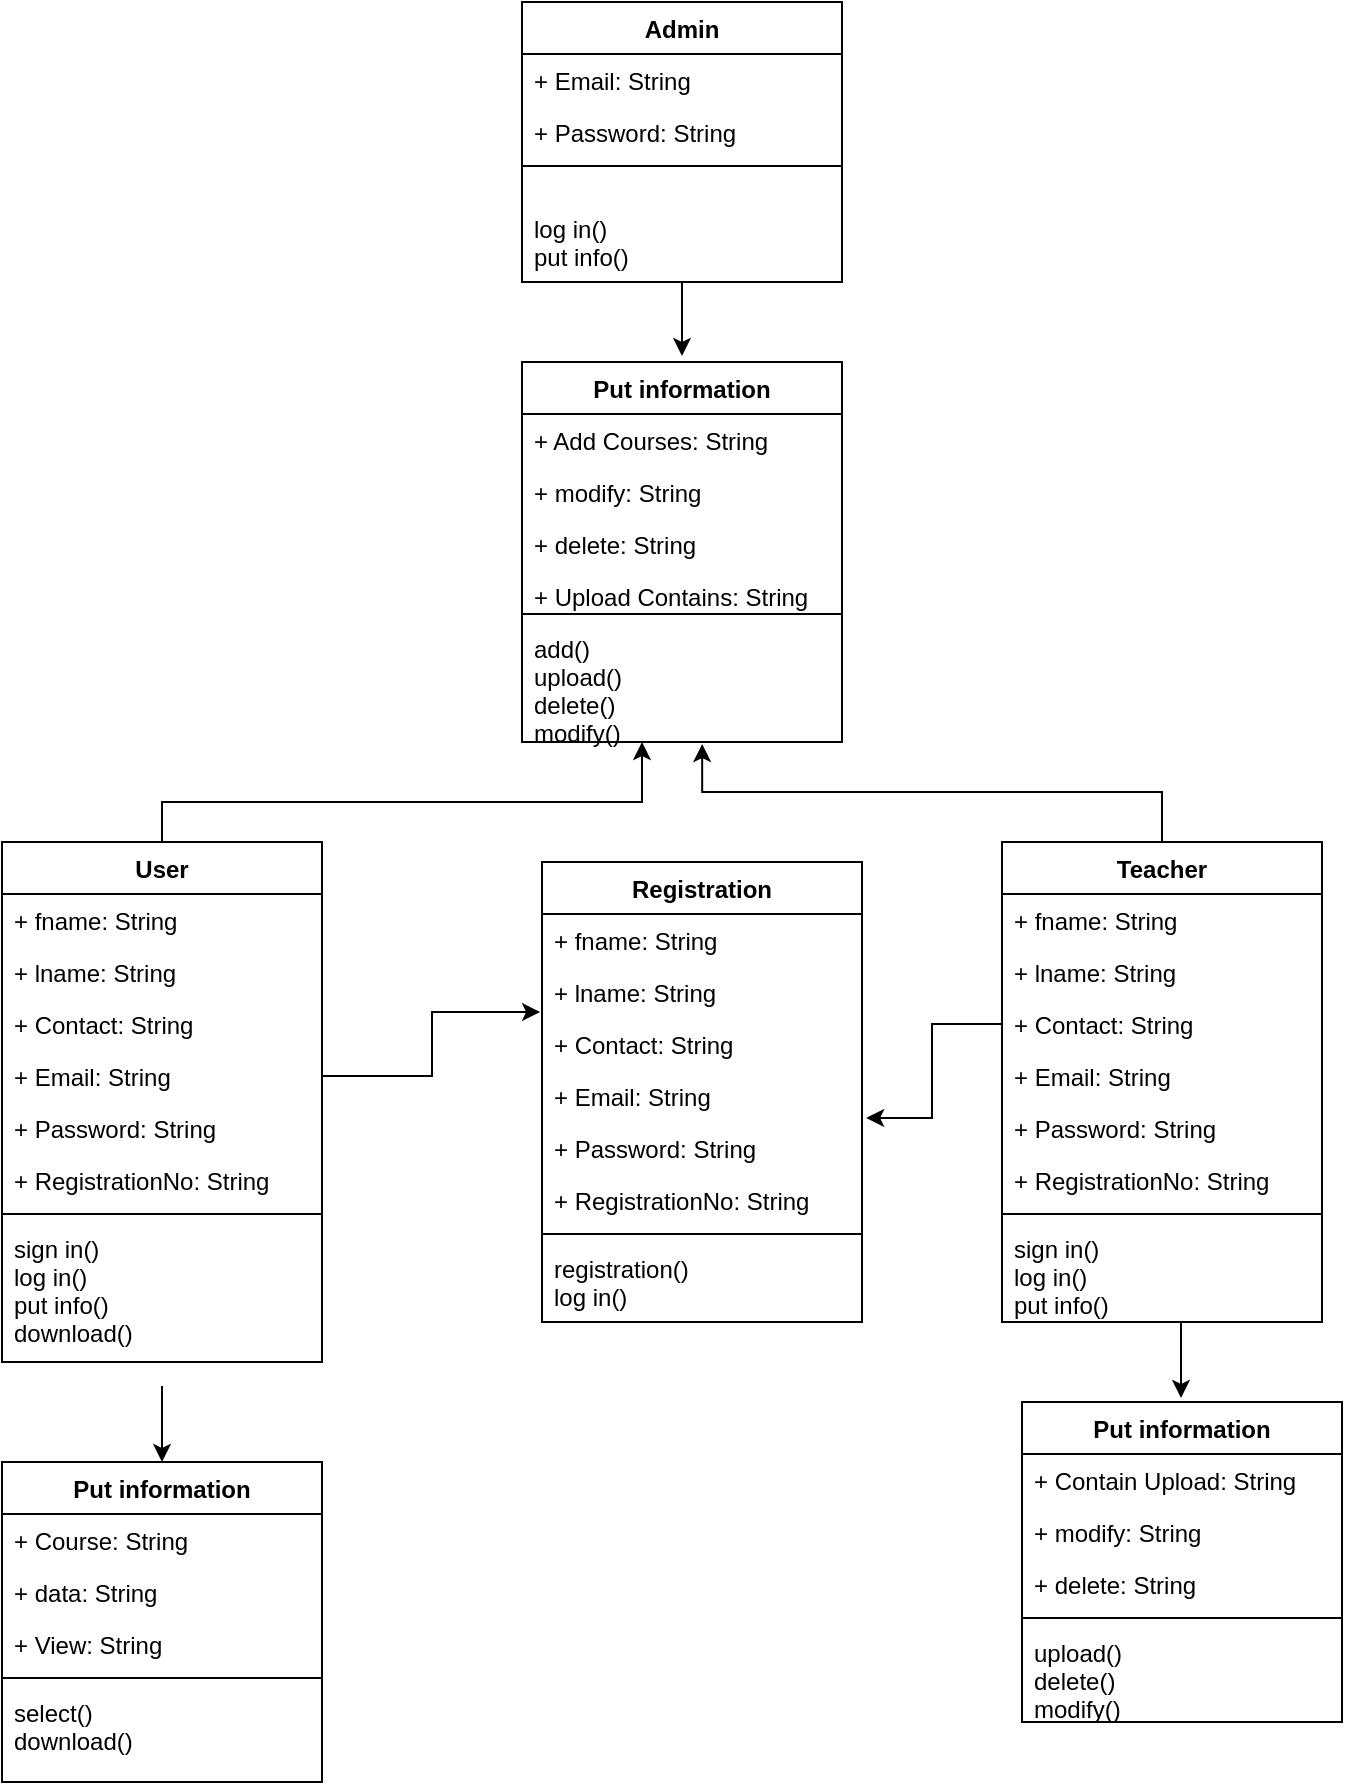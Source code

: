 <mxfile version="12.6.6" type="device"><diagram id="ZXqD-75zUEgKd67cfkR6" name="Page-1"><mxGraphModel dx="854" dy="1519" grid="1" gridSize="10" guides="1" tooltips="1" connect="1" arrows="1" fold="1" page="1" pageScale="1" pageWidth="850" pageHeight="1100" math="0" shadow="0"><root><mxCell id="0"/><mxCell id="1" parent="0"/><mxCell id="S4hytynirBr9s-NFqJaL-73" style="edgeStyle=orthogonalEdgeStyle;rounded=0;orthogonalLoop=1;jettySize=auto;html=1;exitX=0.5;exitY=0;exitDx=0;exitDy=0;entryX=0.375;entryY=1;entryDx=0;entryDy=0;entryPerimeter=0;" edge="1" parent="1" source="S4hytynirBr9s-NFqJaL-1" target="S4hytynirBr9s-NFqJaL-67"><mxGeometry relative="1" as="geometry"><mxPoint x="440" y="-580" as="targetPoint"/><Array as="points"><mxPoint x="200" y="-560"/><mxPoint x="440" y="-560"/></Array></mxGeometry></mxCell><mxCell id="S4hytynirBr9s-NFqJaL-1" value="User" style="swimlane;fontStyle=1;align=center;verticalAlign=top;childLayout=stackLayout;horizontal=1;startSize=26;horizontalStack=0;resizeParent=1;resizeParentMax=0;resizeLast=0;collapsible=1;marginBottom=0;" vertex="1" parent="1"><mxGeometry x="120" y="-540" width="160" height="260" as="geometry"/></mxCell><mxCell id="S4hytynirBr9s-NFqJaL-2" value="+ fname: String" style="text;strokeColor=none;fillColor=none;align=left;verticalAlign=top;spacingLeft=4;spacingRight=4;overflow=hidden;rotatable=0;points=[[0,0.5],[1,0.5]];portConstraint=eastwest;" vertex="1" parent="S4hytynirBr9s-NFqJaL-1"><mxGeometry y="26" width="160" height="26" as="geometry"/></mxCell><mxCell id="S4hytynirBr9s-NFqJaL-5" value="+ lname: String" style="text;strokeColor=none;fillColor=none;align=left;verticalAlign=top;spacingLeft=4;spacingRight=4;overflow=hidden;rotatable=0;points=[[0,0.5],[1,0.5]];portConstraint=eastwest;" vertex="1" parent="S4hytynirBr9s-NFqJaL-1"><mxGeometry y="52" width="160" height="26" as="geometry"/></mxCell><mxCell id="S4hytynirBr9s-NFqJaL-6" value="+ Contact: String" style="text;strokeColor=none;fillColor=none;align=left;verticalAlign=top;spacingLeft=4;spacingRight=4;overflow=hidden;rotatable=0;points=[[0,0.5],[1,0.5]];portConstraint=eastwest;" vertex="1" parent="S4hytynirBr9s-NFqJaL-1"><mxGeometry y="78" width="160" height="26" as="geometry"/></mxCell><mxCell id="S4hytynirBr9s-NFqJaL-7" value="+ Email: String" style="text;strokeColor=none;fillColor=none;align=left;verticalAlign=top;spacingLeft=4;spacingRight=4;overflow=hidden;rotatable=0;points=[[0,0.5],[1,0.5]];portConstraint=eastwest;" vertex="1" parent="S4hytynirBr9s-NFqJaL-1"><mxGeometry y="104" width="160" height="26" as="geometry"/></mxCell><mxCell id="S4hytynirBr9s-NFqJaL-8" value="+ Password: String" style="text;strokeColor=none;fillColor=none;align=left;verticalAlign=top;spacingLeft=4;spacingRight=4;overflow=hidden;rotatable=0;points=[[0,0.5],[1,0.5]];portConstraint=eastwest;" vertex="1" parent="S4hytynirBr9s-NFqJaL-1"><mxGeometry y="130" width="160" height="26" as="geometry"/></mxCell><mxCell id="S4hytynirBr9s-NFqJaL-9" value="+ RegistrationNo: String" style="text;strokeColor=none;fillColor=none;align=left;verticalAlign=top;spacingLeft=4;spacingRight=4;overflow=hidden;rotatable=0;points=[[0,0.5],[1,0.5]];portConstraint=eastwest;" vertex="1" parent="S4hytynirBr9s-NFqJaL-1"><mxGeometry y="156" width="160" height="26" as="geometry"/></mxCell><mxCell id="S4hytynirBr9s-NFqJaL-3" value="" style="line;strokeWidth=1;fillColor=none;align=left;verticalAlign=middle;spacingTop=-1;spacingLeft=3;spacingRight=3;rotatable=0;labelPosition=right;points=[];portConstraint=eastwest;" vertex="1" parent="S4hytynirBr9s-NFqJaL-1"><mxGeometry y="182" width="160" height="8" as="geometry"/></mxCell><mxCell id="S4hytynirBr9s-NFqJaL-4" value="sign in()&#10;log in()&#10;put info()&#10;download()" style="text;strokeColor=none;fillColor=none;align=left;verticalAlign=top;spacingLeft=4;spacingRight=4;overflow=hidden;rotatable=0;points=[[0,0.5],[1,0.5]];portConstraint=eastwest;" vertex="1" parent="S4hytynirBr9s-NFqJaL-1"><mxGeometry y="190" width="160" height="70" as="geometry"/></mxCell><mxCell id="S4hytynirBr9s-NFqJaL-12" value="Put information" style="swimlane;fontStyle=1;align=center;verticalAlign=top;childLayout=stackLayout;horizontal=1;startSize=26;horizontalStack=0;resizeParent=1;resizeParentMax=0;resizeLast=0;collapsible=1;marginBottom=0;" vertex="1" parent="1"><mxGeometry x="120" y="-230" width="160" height="160" as="geometry"/></mxCell><mxCell id="S4hytynirBr9s-NFqJaL-13" value="+ Course: String" style="text;strokeColor=none;fillColor=none;align=left;verticalAlign=top;spacingLeft=4;spacingRight=4;overflow=hidden;rotatable=0;points=[[0,0.5],[1,0.5]];portConstraint=eastwest;" vertex="1" parent="S4hytynirBr9s-NFqJaL-12"><mxGeometry y="26" width="160" height="26" as="geometry"/></mxCell><mxCell id="S4hytynirBr9s-NFqJaL-14" value="+ data: String" style="text;strokeColor=none;fillColor=none;align=left;verticalAlign=top;spacingLeft=4;spacingRight=4;overflow=hidden;rotatable=0;points=[[0,0.5],[1,0.5]];portConstraint=eastwest;" vertex="1" parent="S4hytynirBr9s-NFqJaL-12"><mxGeometry y="52" width="160" height="26" as="geometry"/></mxCell><mxCell id="S4hytynirBr9s-NFqJaL-15" value="+ View: String" style="text;strokeColor=none;fillColor=none;align=left;verticalAlign=top;spacingLeft=4;spacingRight=4;overflow=hidden;rotatable=0;points=[[0,0.5],[1,0.5]];portConstraint=eastwest;" vertex="1" parent="S4hytynirBr9s-NFqJaL-12"><mxGeometry y="78" width="160" height="26" as="geometry"/></mxCell><mxCell id="S4hytynirBr9s-NFqJaL-19" value="" style="line;strokeWidth=1;fillColor=none;align=left;verticalAlign=middle;spacingTop=-1;spacingLeft=3;spacingRight=3;rotatable=0;labelPosition=right;points=[];portConstraint=eastwest;" vertex="1" parent="S4hytynirBr9s-NFqJaL-12"><mxGeometry y="104" width="160" height="8" as="geometry"/></mxCell><mxCell id="S4hytynirBr9s-NFqJaL-20" value="select()&#10;download()" style="text;strokeColor=none;fillColor=none;align=left;verticalAlign=top;spacingLeft=4;spacingRight=4;overflow=hidden;rotatable=0;points=[[0,0.5],[1,0.5]];portConstraint=eastwest;" vertex="1" parent="S4hytynirBr9s-NFqJaL-12"><mxGeometry y="112" width="160" height="48" as="geometry"/></mxCell><mxCell id="S4hytynirBr9s-NFqJaL-21" value="" style="endArrow=classic;html=1;" edge="1" parent="1"><mxGeometry width="50" height="50" relative="1" as="geometry"><mxPoint x="200" y="-268" as="sourcePoint"/><mxPoint x="200" y="-230" as="targetPoint"/></mxGeometry></mxCell><mxCell id="S4hytynirBr9s-NFqJaL-25" value="Registration" style="swimlane;fontStyle=1;align=center;verticalAlign=top;childLayout=stackLayout;horizontal=1;startSize=26;horizontalStack=0;resizeParent=1;resizeParentMax=0;resizeLast=0;collapsible=1;marginBottom=0;" vertex="1" parent="1"><mxGeometry x="390" y="-530" width="160" height="230" as="geometry"/></mxCell><mxCell id="S4hytynirBr9s-NFqJaL-26" value="+ fname: String" style="text;strokeColor=none;fillColor=none;align=left;verticalAlign=top;spacingLeft=4;spacingRight=4;overflow=hidden;rotatable=0;points=[[0,0.5],[1,0.5]];portConstraint=eastwest;" vertex="1" parent="S4hytynirBr9s-NFqJaL-25"><mxGeometry y="26" width="160" height="26" as="geometry"/></mxCell><mxCell id="S4hytynirBr9s-NFqJaL-27" value="+ lname: String" style="text;strokeColor=none;fillColor=none;align=left;verticalAlign=top;spacingLeft=4;spacingRight=4;overflow=hidden;rotatable=0;points=[[0,0.5],[1,0.5]];portConstraint=eastwest;" vertex="1" parent="S4hytynirBr9s-NFqJaL-25"><mxGeometry y="52" width="160" height="26" as="geometry"/></mxCell><mxCell id="S4hytynirBr9s-NFqJaL-28" value="+ Contact: String" style="text;strokeColor=none;fillColor=none;align=left;verticalAlign=top;spacingLeft=4;spacingRight=4;overflow=hidden;rotatable=0;points=[[0,0.5],[1,0.5]];portConstraint=eastwest;" vertex="1" parent="S4hytynirBr9s-NFqJaL-25"><mxGeometry y="78" width="160" height="26" as="geometry"/></mxCell><mxCell id="S4hytynirBr9s-NFqJaL-29" value="+ Email: String" style="text;strokeColor=none;fillColor=none;align=left;verticalAlign=top;spacingLeft=4;spacingRight=4;overflow=hidden;rotatable=0;points=[[0,0.5],[1,0.5]];portConstraint=eastwest;" vertex="1" parent="S4hytynirBr9s-NFqJaL-25"><mxGeometry y="104" width="160" height="26" as="geometry"/></mxCell><mxCell id="S4hytynirBr9s-NFqJaL-30" value="+ Password: String" style="text;strokeColor=none;fillColor=none;align=left;verticalAlign=top;spacingLeft=4;spacingRight=4;overflow=hidden;rotatable=0;points=[[0,0.5],[1,0.5]];portConstraint=eastwest;" vertex="1" parent="S4hytynirBr9s-NFqJaL-25"><mxGeometry y="130" width="160" height="26" as="geometry"/></mxCell><mxCell id="S4hytynirBr9s-NFqJaL-31" value="+ RegistrationNo: String" style="text;strokeColor=none;fillColor=none;align=left;verticalAlign=top;spacingLeft=4;spacingRight=4;overflow=hidden;rotatable=0;points=[[0,0.5],[1,0.5]];portConstraint=eastwest;" vertex="1" parent="S4hytynirBr9s-NFqJaL-25"><mxGeometry y="156" width="160" height="26" as="geometry"/></mxCell><mxCell id="S4hytynirBr9s-NFqJaL-32" value="" style="line;strokeWidth=1;fillColor=none;align=left;verticalAlign=middle;spacingTop=-1;spacingLeft=3;spacingRight=3;rotatable=0;labelPosition=right;points=[];portConstraint=eastwest;" vertex="1" parent="S4hytynirBr9s-NFqJaL-25"><mxGeometry y="182" width="160" height="8" as="geometry"/></mxCell><mxCell id="S4hytynirBr9s-NFqJaL-33" value="registration()&#10;log in()" style="text;strokeColor=none;fillColor=none;align=left;verticalAlign=top;spacingLeft=4;spacingRight=4;overflow=hidden;rotatable=0;points=[[0,0.5],[1,0.5]];portConstraint=eastwest;" vertex="1" parent="S4hytynirBr9s-NFqJaL-25"><mxGeometry y="190" width="160" height="40" as="geometry"/></mxCell><mxCell id="S4hytynirBr9s-NFqJaL-35" style="edgeStyle=orthogonalEdgeStyle;rounded=0;orthogonalLoop=1;jettySize=auto;html=1;exitX=1;exitY=0.5;exitDx=0;exitDy=0;entryX=-0.006;entryY=-0.115;entryDx=0;entryDy=0;entryPerimeter=0;" edge="1" parent="1" source="S4hytynirBr9s-NFqJaL-7" target="S4hytynirBr9s-NFqJaL-28"><mxGeometry relative="1" as="geometry"/></mxCell><mxCell id="S4hytynirBr9s-NFqJaL-72" style="edgeStyle=orthogonalEdgeStyle;rounded=0;orthogonalLoop=1;jettySize=auto;html=1;exitX=0.5;exitY=0;exitDx=0;exitDy=0;entryX=0.563;entryY=1.017;entryDx=0;entryDy=0;entryPerimeter=0;" edge="1" parent="1" source="S4hytynirBr9s-NFqJaL-36" target="S4hytynirBr9s-NFqJaL-67"><mxGeometry relative="1" as="geometry"><mxPoint x="470" y="-580" as="targetPoint"/></mxGeometry></mxCell><mxCell id="S4hytynirBr9s-NFqJaL-36" value="Teacher" style="swimlane;fontStyle=1;align=center;verticalAlign=top;childLayout=stackLayout;horizontal=1;startSize=26;horizontalStack=0;resizeParent=1;resizeParentMax=0;resizeLast=0;collapsible=1;marginBottom=0;" vertex="1" parent="1"><mxGeometry x="620" y="-540" width="160" height="240" as="geometry"/></mxCell><mxCell id="S4hytynirBr9s-NFqJaL-37" value="+ fname: String" style="text;strokeColor=none;fillColor=none;align=left;verticalAlign=top;spacingLeft=4;spacingRight=4;overflow=hidden;rotatable=0;points=[[0,0.5],[1,0.5]];portConstraint=eastwest;" vertex="1" parent="S4hytynirBr9s-NFqJaL-36"><mxGeometry y="26" width="160" height="26" as="geometry"/></mxCell><mxCell id="S4hytynirBr9s-NFqJaL-38" value="+ lname: String" style="text;strokeColor=none;fillColor=none;align=left;verticalAlign=top;spacingLeft=4;spacingRight=4;overflow=hidden;rotatable=0;points=[[0,0.5],[1,0.5]];portConstraint=eastwest;" vertex="1" parent="S4hytynirBr9s-NFqJaL-36"><mxGeometry y="52" width="160" height="26" as="geometry"/></mxCell><mxCell id="S4hytynirBr9s-NFqJaL-39" value="+ Contact: String" style="text;strokeColor=none;fillColor=none;align=left;verticalAlign=top;spacingLeft=4;spacingRight=4;overflow=hidden;rotatable=0;points=[[0,0.5],[1,0.5]];portConstraint=eastwest;" vertex="1" parent="S4hytynirBr9s-NFqJaL-36"><mxGeometry y="78" width="160" height="26" as="geometry"/></mxCell><mxCell id="S4hytynirBr9s-NFqJaL-40" value="+ Email: String" style="text;strokeColor=none;fillColor=none;align=left;verticalAlign=top;spacingLeft=4;spacingRight=4;overflow=hidden;rotatable=0;points=[[0,0.5],[1,0.5]];portConstraint=eastwest;" vertex="1" parent="S4hytynirBr9s-NFqJaL-36"><mxGeometry y="104" width="160" height="26" as="geometry"/></mxCell><mxCell id="S4hytynirBr9s-NFqJaL-41" value="+ Password: String" style="text;strokeColor=none;fillColor=none;align=left;verticalAlign=top;spacingLeft=4;spacingRight=4;overflow=hidden;rotatable=0;points=[[0,0.5],[1,0.5]];portConstraint=eastwest;" vertex="1" parent="S4hytynirBr9s-NFqJaL-36"><mxGeometry y="130" width="160" height="26" as="geometry"/></mxCell><mxCell id="S4hytynirBr9s-NFqJaL-42" value="+ RegistrationNo: String" style="text;strokeColor=none;fillColor=none;align=left;verticalAlign=top;spacingLeft=4;spacingRight=4;overflow=hidden;rotatable=0;points=[[0,0.5],[1,0.5]];portConstraint=eastwest;" vertex="1" parent="S4hytynirBr9s-NFqJaL-36"><mxGeometry y="156" width="160" height="26" as="geometry"/></mxCell><mxCell id="S4hytynirBr9s-NFqJaL-43" value="" style="line;strokeWidth=1;fillColor=none;align=left;verticalAlign=middle;spacingTop=-1;spacingLeft=3;spacingRight=3;rotatable=0;labelPosition=right;points=[];portConstraint=eastwest;" vertex="1" parent="S4hytynirBr9s-NFqJaL-36"><mxGeometry y="182" width="160" height="8" as="geometry"/></mxCell><mxCell id="S4hytynirBr9s-NFqJaL-44" value="sign in()&#10;log in()&#10;put info()&#10;" style="text;strokeColor=none;fillColor=none;align=left;verticalAlign=top;spacingLeft=4;spacingRight=4;overflow=hidden;rotatable=0;points=[[0,0.5],[1,0.5]];portConstraint=eastwest;" vertex="1" parent="S4hytynirBr9s-NFqJaL-36"><mxGeometry y="190" width="160" height="50" as="geometry"/></mxCell><mxCell id="S4hytynirBr9s-NFqJaL-45" value="Put information" style="swimlane;fontStyle=1;align=center;verticalAlign=top;childLayout=stackLayout;horizontal=1;startSize=26;horizontalStack=0;resizeParent=1;resizeParentMax=0;resizeLast=0;collapsible=1;marginBottom=0;" vertex="1" parent="1"><mxGeometry x="630" y="-260" width="160" height="160" as="geometry"/></mxCell><mxCell id="S4hytynirBr9s-NFqJaL-46" value="+ Contain Upload: String" style="text;strokeColor=none;fillColor=none;align=left;verticalAlign=top;spacingLeft=4;spacingRight=4;overflow=hidden;rotatable=0;points=[[0,0.5],[1,0.5]];portConstraint=eastwest;" vertex="1" parent="S4hytynirBr9s-NFqJaL-45"><mxGeometry y="26" width="160" height="26" as="geometry"/></mxCell><mxCell id="S4hytynirBr9s-NFqJaL-47" value="+ modify: String" style="text;strokeColor=none;fillColor=none;align=left;verticalAlign=top;spacingLeft=4;spacingRight=4;overflow=hidden;rotatable=0;points=[[0,0.5],[1,0.5]];portConstraint=eastwest;" vertex="1" parent="S4hytynirBr9s-NFqJaL-45"><mxGeometry y="52" width="160" height="26" as="geometry"/></mxCell><mxCell id="S4hytynirBr9s-NFqJaL-48" value="+ delete: String" style="text;strokeColor=none;fillColor=none;align=left;verticalAlign=top;spacingLeft=4;spacingRight=4;overflow=hidden;rotatable=0;points=[[0,0.5],[1,0.5]];portConstraint=eastwest;" vertex="1" parent="S4hytynirBr9s-NFqJaL-45"><mxGeometry y="78" width="160" height="26" as="geometry"/></mxCell><mxCell id="S4hytynirBr9s-NFqJaL-49" value="" style="line;strokeWidth=1;fillColor=none;align=left;verticalAlign=middle;spacingTop=-1;spacingLeft=3;spacingRight=3;rotatable=0;labelPosition=right;points=[];portConstraint=eastwest;" vertex="1" parent="S4hytynirBr9s-NFqJaL-45"><mxGeometry y="104" width="160" height="8" as="geometry"/></mxCell><mxCell id="S4hytynirBr9s-NFqJaL-50" value="upload()&#10;delete()&#10;modify()" style="text;strokeColor=none;fillColor=none;align=left;verticalAlign=top;spacingLeft=4;spacingRight=4;overflow=hidden;rotatable=0;points=[[0,0.5],[1,0.5]];portConstraint=eastwest;" vertex="1" parent="S4hytynirBr9s-NFqJaL-45"><mxGeometry y="112" width="160" height="48" as="geometry"/></mxCell><mxCell id="S4hytynirBr9s-NFqJaL-51" value="" style="endArrow=classic;html=1;" edge="1" parent="1"><mxGeometry width="50" height="50" relative="1" as="geometry"><mxPoint x="709.5" y="-300" as="sourcePoint"/><mxPoint x="709.5" y="-262" as="targetPoint"/></mxGeometry></mxCell><mxCell id="S4hytynirBr9s-NFqJaL-52" style="edgeStyle=orthogonalEdgeStyle;rounded=0;orthogonalLoop=1;jettySize=auto;html=1;exitX=0;exitY=0.5;exitDx=0;exitDy=0;entryX=1.013;entryY=-0.077;entryDx=0;entryDy=0;entryPerimeter=0;" edge="1" parent="1" source="S4hytynirBr9s-NFqJaL-39" target="S4hytynirBr9s-NFqJaL-30"><mxGeometry relative="1" as="geometry"/></mxCell><mxCell id="S4hytynirBr9s-NFqJaL-53" value="Admin" style="swimlane;fontStyle=1;align=center;verticalAlign=top;childLayout=stackLayout;horizontal=1;startSize=26;horizontalStack=0;resizeParent=1;resizeParentMax=0;resizeLast=0;collapsible=1;marginBottom=0;" vertex="1" parent="1"><mxGeometry x="380" y="-960" width="160" height="140" as="geometry"/></mxCell><mxCell id="S4hytynirBr9s-NFqJaL-57" value="+ Email: String" style="text;strokeColor=none;fillColor=none;align=left;verticalAlign=top;spacingLeft=4;spacingRight=4;overflow=hidden;rotatable=0;points=[[0,0.5],[1,0.5]];portConstraint=eastwest;" vertex="1" parent="S4hytynirBr9s-NFqJaL-53"><mxGeometry y="26" width="160" height="26" as="geometry"/></mxCell><mxCell id="S4hytynirBr9s-NFqJaL-58" value="+ Password: String" style="text;strokeColor=none;fillColor=none;align=left;verticalAlign=top;spacingLeft=4;spacingRight=4;overflow=hidden;rotatable=0;points=[[0,0.5],[1,0.5]];portConstraint=eastwest;" vertex="1" parent="S4hytynirBr9s-NFqJaL-53"><mxGeometry y="52" width="160" height="26" as="geometry"/></mxCell><mxCell id="S4hytynirBr9s-NFqJaL-60" value="" style="line;strokeWidth=1;fillColor=none;align=left;verticalAlign=middle;spacingTop=-1;spacingLeft=3;spacingRight=3;rotatable=0;labelPosition=right;points=[];portConstraint=eastwest;" vertex="1" parent="S4hytynirBr9s-NFqJaL-53"><mxGeometry y="78" width="160" height="8" as="geometry"/></mxCell><mxCell id="S4hytynirBr9s-NFqJaL-61" value="&#10;log in()&#10;put info()" style="text;strokeColor=none;fillColor=none;align=left;verticalAlign=top;spacingLeft=4;spacingRight=4;overflow=hidden;rotatable=0;points=[[0,0.5],[1,0.5]];portConstraint=eastwest;" vertex="1" parent="S4hytynirBr9s-NFqJaL-53"><mxGeometry y="86" width="160" height="54" as="geometry"/></mxCell><mxCell id="S4hytynirBr9s-NFqJaL-62" value="Put information" style="swimlane;fontStyle=1;align=center;verticalAlign=top;childLayout=stackLayout;horizontal=1;startSize=26;horizontalStack=0;resizeParent=1;resizeParentMax=0;resizeLast=0;collapsible=1;marginBottom=0;" vertex="1" parent="1"><mxGeometry x="380" y="-780" width="160" height="190" as="geometry"/></mxCell><mxCell id="S4hytynirBr9s-NFqJaL-63" value="+ Add Courses: String" style="text;strokeColor=none;fillColor=none;align=left;verticalAlign=top;spacingLeft=4;spacingRight=4;overflow=hidden;rotatable=0;points=[[0,0.5],[1,0.5]];portConstraint=eastwest;" vertex="1" parent="S4hytynirBr9s-NFqJaL-62"><mxGeometry y="26" width="160" height="26" as="geometry"/></mxCell><mxCell id="S4hytynirBr9s-NFqJaL-64" value="+ modify: String" style="text;strokeColor=none;fillColor=none;align=left;verticalAlign=top;spacingLeft=4;spacingRight=4;overflow=hidden;rotatable=0;points=[[0,0.5],[1,0.5]];portConstraint=eastwest;" vertex="1" parent="S4hytynirBr9s-NFqJaL-62"><mxGeometry y="52" width="160" height="26" as="geometry"/></mxCell><mxCell id="S4hytynirBr9s-NFqJaL-65" value="+ delete: String" style="text;strokeColor=none;fillColor=none;align=left;verticalAlign=top;spacingLeft=4;spacingRight=4;overflow=hidden;rotatable=0;points=[[0,0.5],[1,0.5]];portConstraint=eastwest;" vertex="1" parent="S4hytynirBr9s-NFqJaL-62"><mxGeometry y="78" width="160" height="26" as="geometry"/></mxCell><mxCell id="S4hytynirBr9s-NFqJaL-69" value="+ Upload Contains: String" style="text;strokeColor=none;fillColor=none;align=left;verticalAlign=top;spacingLeft=4;spacingRight=4;overflow=hidden;rotatable=0;points=[[0,0.5],[1,0.5]];portConstraint=eastwest;" vertex="1" parent="S4hytynirBr9s-NFqJaL-62"><mxGeometry y="104" width="160" height="18" as="geometry"/></mxCell><mxCell id="S4hytynirBr9s-NFqJaL-66" value="" style="line;strokeWidth=1;fillColor=none;align=left;verticalAlign=middle;spacingTop=-1;spacingLeft=3;spacingRight=3;rotatable=0;labelPosition=right;points=[];portConstraint=eastwest;" vertex="1" parent="S4hytynirBr9s-NFqJaL-62"><mxGeometry y="122" width="160" height="8" as="geometry"/></mxCell><mxCell id="S4hytynirBr9s-NFqJaL-67" value="add()&#10;upload()&#10;delete()&#10;modify()" style="text;strokeColor=none;fillColor=none;align=left;verticalAlign=top;spacingLeft=4;spacingRight=4;overflow=hidden;rotatable=0;points=[[0,0.5],[1,0.5]];portConstraint=eastwest;" vertex="1" parent="S4hytynirBr9s-NFqJaL-62"><mxGeometry y="130" width="160" height="60" as="geometry"/></mxCell><mxCell id="S4hytynirBr9s-NFqJaL-70" value="" style="endArrow=classic;html=1;" edge="1" parent="1"><mxGeometry width="50" height="50" relative="1" as="geometry"><mxPoint x="460" y="-820" as="sourcePoint"/><mxPoint x="460" y="-783" as="targetPoint"/></mxGeometry></mxCell></root></mxGraphModel></diagram></mxfile>